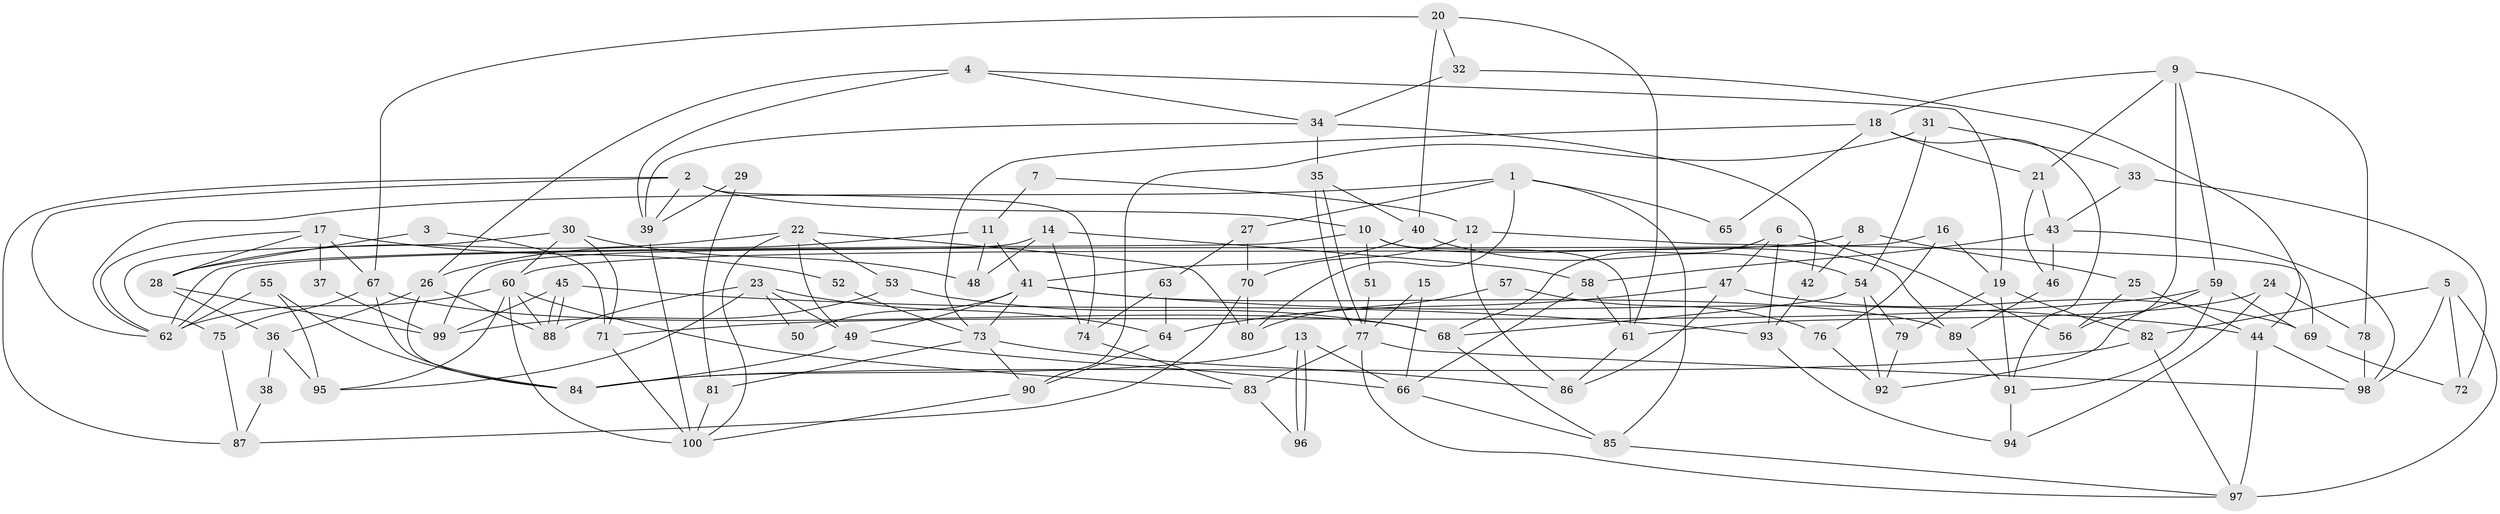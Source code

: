 // coarse degree distribution, {7: 0.14754098360655737, 2: 0.13114754098360656, 4: 0.22950819672131148, 6: 0.14754098360655737, 5: 0.14754098360655737, 3: 0.09836065573770492, 8: 0.04918032786885246, 9: 0.03278688524590164, 10: 0.01639344262295082}
// Generated by graph-tools (version 1.1) at 2025/24/03/03/25 07:24:04]
// undirected, 100 vertices, 200 edges
graph export_dot {
graph [start="1"]
  node [color=gray90,style=filled];
  1;
  2;
  3;
  4;
  5;
  6;
  7;
  8;
  9;
  10;
  11;
  12;
  13;
  14;
  15;
  16;
  17;
  18;
  19;
  20;
  21;
  22;
  23;
  24;
  25;
  26;
  27;
  28;
  29;
  30;
  31;
  32;
  33;
  34;
  35;
  36;
  37;
  38;
  39;
  40;
  41;
  42;
  43;
  44;
  45;
  46;
  47;
  48;
  49;
  50;
  51;
  52;
  53;
  54;
  55;
  56;
  57;
  58;
  59;
  60;
  61;
  62;
  63;
  64;
  65;
  66;
  67;
  68;
  69;
  70;
  71;
  72;
  73;
  74;
  75;
  76;
  77;
  78;
  79;
  80;
  81;
  82;
  83;
  84;
  85;
  86;
  87;
  88;
  89;
  90;
  91;
  92;
  93;
  94;
  95;
  96;
  97;
  98;
  99;
  100;
  1 -- 85;
  1 -- 62;
  1 -- 27;
  1 -- 65;
  1 -- 80;
  2 -- 39;
  2 -- 62;
  2 -- 10;
  2 -- 74;
  2 -- 87;
  3 -- 71;
  3 -- 28;
  4 -- 26;
  4 -- 34;
  4 -- 19;
  4 -- 39;
  5 -- 98;
  5 -- 82;
  5 -- 72;
  5 -- 97;
  6 -- 47;
  6 -- 68;
  6 -- 56;
  6 -- 93;
  7 -- 11;
  7 -- 12;
  8 -- 60;
  8 -- 25;
  8 -- 42;
  9 -- 18;
  9 -- 59;
  9 -- 21;
  9 -- 56;
  9 -- 78;
  10 -- 62;
  10 -- 51;
  10 -- 61;
  10 -- 89;
  11 -- 41;
  11 -- 26;
  11 -- 48;
  12 -- 86;
  12 -- 69;
  12 -- 70;
  13 -- 66;
  13 -- 96;
  13 -- 96;
  13 -- 84;
  14 -- 74;
  14 -- 99;
  14 -- 48;
  14 -- 58;
  15 -- 77;
  15 -- 66;
  16 -- 62;
  16 -- 19;
  16 -- 76;
  17 -- 62;
  17 -- 67;
  17 -- 28;
  17 -- 37;
  17 -- 52;
  18 -- 73;
  18 -- 21;
  18 -- 65;
  18 -- 91;
  19 -- 82;
  19 -- 79;
  19 -- 91;
  20 -- 32;
  20 -- 61;
  20 -- 40;
  20 -- 67;
  21 -- 46;
  21 -- 43;
  22 -- 80;
  22 -- 100;
  22 -- 28;
  22 -- 49;
  22 -- 53;
  23 -- 88;
  23 -- 49;
  23 -- 50;
  23 -- 64;
  23 -- 95;
  24 -- 61;
  24 -- 94;
  24 -- 78;
  25 -- 44;
  25 -- 56;
  26 -- 84;
  26 -- 88;
  26 -- 36;
  27 -- 63;
  27 -- 70;
  28 -- 36;
  28 -- 99;
  29 -- 39;
  29 -- 81;
  30 -- 48;
  30 -- 75;
  30 -- 60;
  30 -- 71;
  31 -- 54;
  31 -- 33;
  31 -- 90;
  32 -- 44;
  32 -- 34;
  33 -- 72;
  33 -- 43;
  34 -- 39;
  34 -- 35;
  34 -- 42;
  35 -- 77;
  35 -- 77;
  35 -- 40;
  36 -- 38;
  36 -- 95;
  37 -- 99;
  38 -- 87;
  39 -- 100;
  40 -- 41;
  40 -- 54;
  41 -- 44;
  41 -- 89;
  41 -- 49;
  41 -- 50;
  41 -- 73;
  42 -- 93;
  43 -- 98;
  43 -- 46;
  43 -- 58;
  44 -- 98;
  44 -- 97;
  45 -- 93;
  45 -- 88;
  45 -- 88;
  45 -- 99;
  46 -- 89;
  47 -- 86;
  47 -- 64;
  47 -- 69;
  49 -- 66;
  49 -- 84;
  51 -- 77;
  52 -- 73;
  53 -- 99;
  53 -- 68;
  54 -- 68;
  54 -- 79;
  54 -- 92;
  55 -- 95;
  55 -- 84;
  55 -- 62;
  57 -- 76;
  57 -- 80;
  58 -- 61;
  58 -- 66;
  59 -- 91;
  59 -- 92;
  59 -- 69;
  59 -- 71;
  60 -- 95;
  60 -- 62;
  60 -- 83;
  60 -- 88;
  60 -- 100;
  61 -- 86;
  63 -- 64;
  63 -- 74;
  64 -- 90;
  66 -- 85;
  67 -- 84;
  67 -- 68;
  67 -- 75;
  68 -- 85;
  69 -- 72;
  70 -- 80;
  70 -- 87;
  71 -- 100;
  73 -- 90;
  73 -- 81;
  73 -- 86;
  74 -- 83;
  75 -- 87;
  76 -- 92;
  77 -- 97;
  77 -- 83;
  77 -- 98;
  78 -- 98;
  79 -- 92;
  81 -- 100;
  82 -- 97;
  82 -- 84;
  83 -- 96;
  85 -- 97;
  89 -- 91;
  90 -- 100;
  91 -- 94;
  93 -- 94;
}
